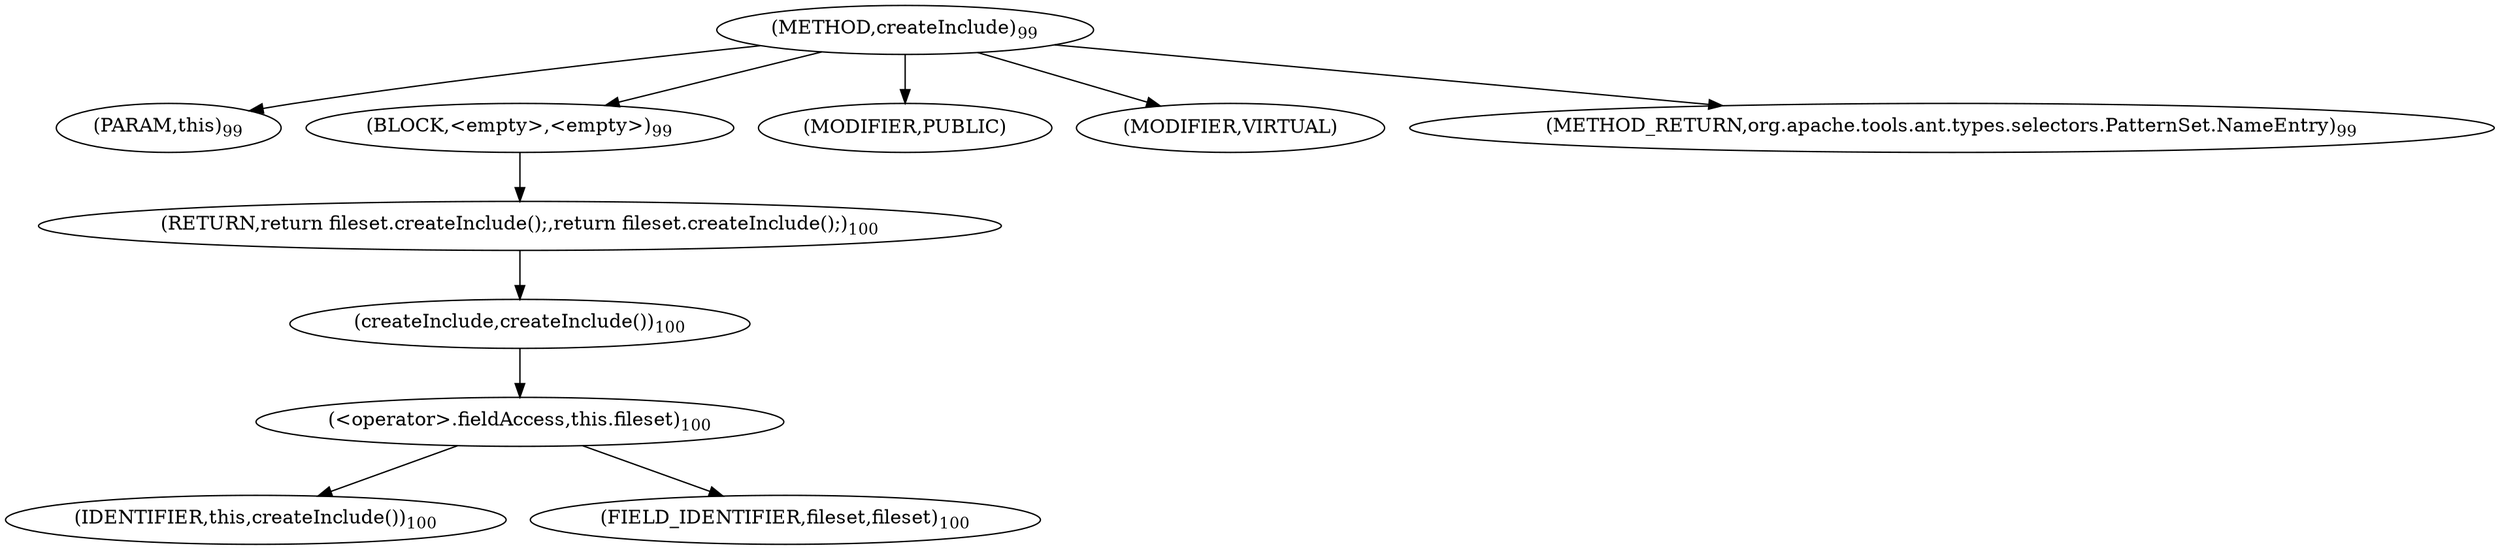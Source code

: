 digraph "createInclude" {  
"73" [label = <(METHOD,createInclude)<SUB>99</SUB>> ]
"74" [label = <(PARAM,this)<SUB>99</SUB>> ]
"75" [label = <(BLOCK,&lt;empty&gt;,&lt;empty&gt;)<SUB>99</SUB>> ]
"76" [label = <(RETURN,return fileset.createInclude();,return fileset.createInclude();)<SUB>100</SUB>> ]
"77" [label = <(createInclude,createInclude())<SUB>100</SUB>> ]
"78" [label = <(&lt;operator&gt;.fieldAccess,this.fileset)<SUB>100</SUB>> ]
"79" [label = <(IDENTIFIER,this,createInclude())<SUB>100</SUB>> ]
"80" [label = <(FIELD_IDENTIFIER,fileset,fileset)<SUB>100</SUB>> ]
"81" [label = <(MODIFIER,PUBLIC)> ]
"82" [label = <(MODIFIER,VIRTUAL)> ]
"83" [label = <(METHOD_RETURN,org.apache.tools.ant.types.selectors.PatternSet.NameEntry)<SUB>99</SUB>> ]
  "73" -> "74" 
  "73" -> "75" 
  "73" -> "81" 
  "73" -> "82" 
  "73" -> "83" 
  "75" -> "76" 
  "76" -> "77" 
  "77" -> "78" 
  "78" -> "79" 
  "78" -> "80" 
}
